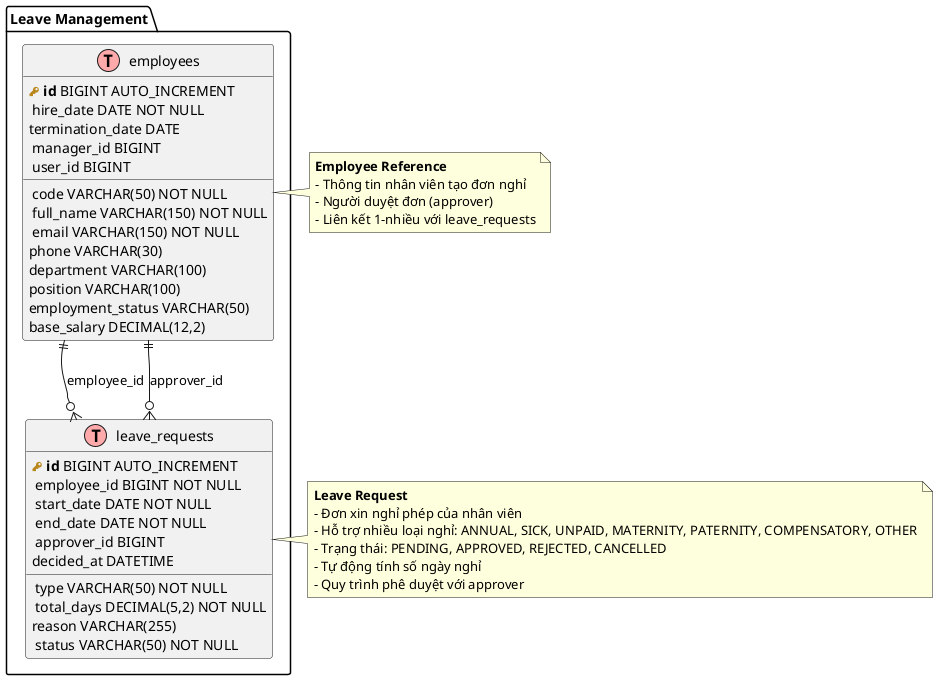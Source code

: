 @startuml
!define TABLE(name,desc) class name as "desc" << (T,#FFAAAA) >>
!define PK(x) <b><color:#b8861b><&key></color> x</b>
!define FK(x) <color:#aaaaaa></color> x
!define NN(x) <color:#ef4444></color> x
!define UQ(x) <color:#3b82f6></color> x

package "Leave Management" {
    TABLE(leave_requests, "leave_requests") {
        PK(id) BIGINT AUTO_INCREMENT
        FK(employee_id) BIGINT NOT NULL
        NN(type) VARCHAR(50) NOT NULL
        NN(start_date) DATE NOT NULL
        NN(end_date) DATE NOT NULL
        NN(total_days) DECIMAL(5,2) NOT NULL
        reason VARCHAR(255)
        NN(status) VARCHAR(50) NOT NULL
        FK(approver_id) BIGINT
        decided_at DATETIME
    }

    TABLE(employees, "employees") {
        PK(id) BIGINT AUTO_INCREMENT
        UQ(code) VARCHAR(50) NOT NULL
        NN(full_name) VARCHAR(150) NOT NULL
        UQ(email) VARCHAR(150) NOT NULL
        phone VARCHAR(30)
        department VARCHAR(100)
        position VARCHAR(100)
        NN(hire_date) DATE NOT NULL
        termination_date DATE
        employment_status VARCHAR(50)
        base_salary DECIMAL(12,2)
        FK(manager_id) BIGINT
        FK(user_id) BIGINT
    }
}

' Relationships
employees ||--o{ leave_requests : "employee_id"
employees ||--o{ leave_requests : "approver_id"

note right of leave_requests
  **Leave Request**
  - Đơn xin nghỉ phép của nhân viên
  - Hỗ trợ nhiều loại nghỉ: ANNUAL, SICK, UNPAID, MATERNITY, PATERNITY, COMPENSATORY, OTHER
  - Trạng thái: PENDING, APPROVED, REJECTED, CANCELLED
  - Tự động tính số ngày nghỉ
  - Quy trình phê duyệt với approver
end note

note right of employees
  **Employee Reference**
  - Thông tin nhân viên tạo đơn nghỉ
  - Người duyệt đơn (approver)
  - Liên kết 1-nhiều với leave_requests
end note
@enduml

